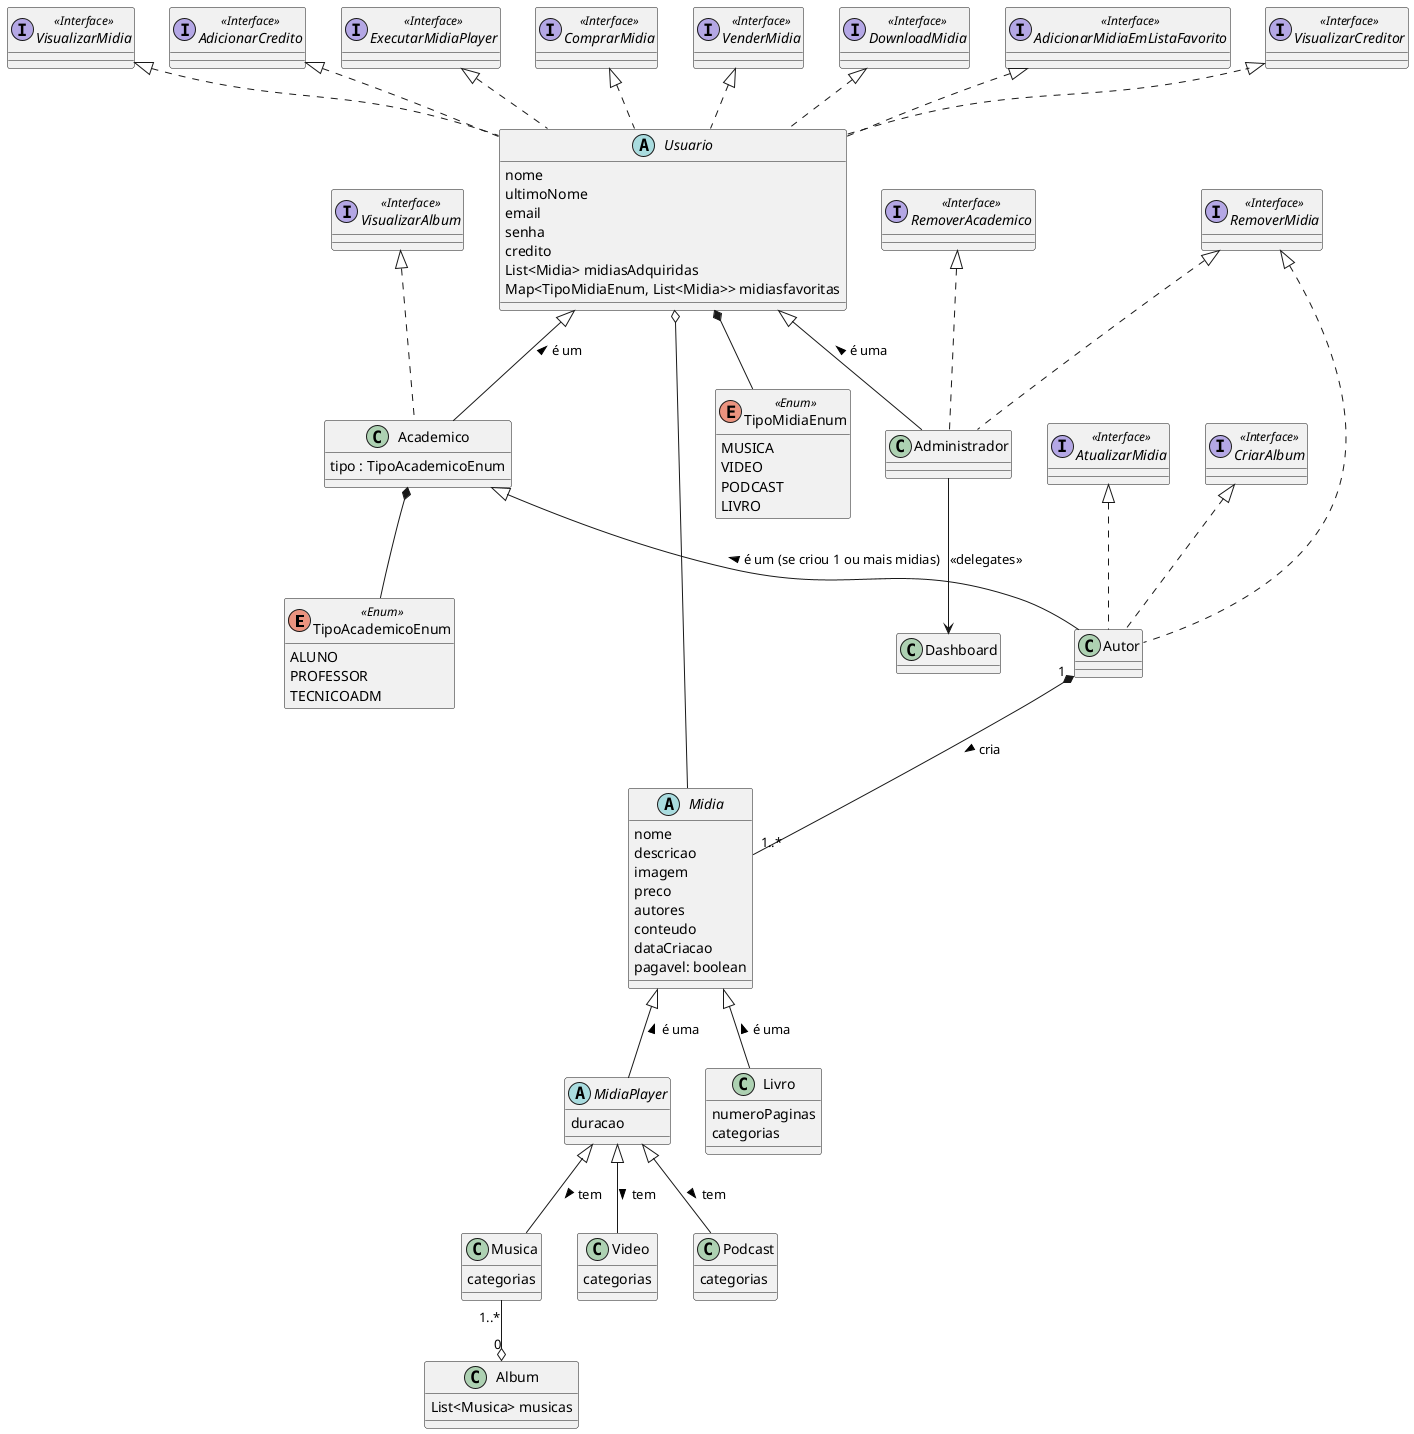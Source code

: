 @startuml class

enum TipoAcademicoEnum <<Enum>> {
  ALUNO
  PROFESSOR
  TECNICOADM
}

enum TipoMidiaEnum <<Enum>> {
  MUSICA
  VIDEO
  PODCAST
  LIVRO
}

abstract class Usuario {
  nome
  ultimoNome
  email
  senha
  credito
  List<Midia> midiasAdquiridas
  Map<TipoMidiaEnum, List<Midia>> midiasfavoritas
}

class Academico {
  tipo : TipoAcademicoEnum
}

class Administrador {}

class Album {
  List<Musica> musicas
}

abstract class Midia {
  nome
  descricao
  imagem
  preco
  autores
  conteudo
  dataCriacao
  pagavel: boolean
}

abstract class MidiaPlayer {
  duracao
}

class Dashboard {
}

class Livro {
  numeroPaginas
  categorias
}

class Musica {
  categorias
}

class Video {
  categorias
}

class Podcast {
  categorias
}

Autor "1" *-- "1..*" Midia : cria > 

Usuario o-- Midia

Academico *-- TipoAcademicoEnum
Usuario *-- TipoMidiaEnum

Usuario <|-- Academico : < é um
Academico <|-- Autor : < é um (se criou 1 ou mais midias)
Usuario <|-- Administrador: < é uma

Midia <|-- Livro  : < é uma
Midia <|-- MidiaPlayer : < é uma
MidiaPlayer <|-- Musica : tem >
MidiaPlayer <|-- Video : tem >
MidiaPlayer <|-- Podcast : tem >

Musica "1..*" --o "0" Album

interface VisualizarMidia <<Interface>> 
interface RemoverMidia <<Interface>> 
interface RemoverAcademico <<Interface>> 
interface AtualizarMidia <<Interface>> 
interface AdicionarCredito <<Interface>> 
interface CriarAlbum <<Interface>> 
interface VisualizarAlbum <<Interface>> 

VisualizarAlbum <|.. Academico
CriarAlbum <|.. Autor
AdicionarCredito <|.. Usuario
VisualizarMidia <|.. Usuario
RemoverMidia <|.. Autor
RemoverMidia <|.. Administrador
RemoverAcademico <|.. Administrador
AtualizarMidia <|.. Autor

interface ExecutarMidiaPlayer <<Interface>> 
interface ComprarMidia <<Interface>> 
interface VenderMidia <<Interface>> 
interface DownloadMidia <<Interface>> 
interface AdicionarMidiaEmListaFavorito <<Interface>> 
interface VisualizarCreditor <<Interface>> 
interface VisualizarCreditor <<Interface>> 

VisualizarCreditor <|.. Usuario
AdicionarMidiaEmListaFavorito <|.. Usuario
ExecutarMidiaPlayer <|.. Usuario
ComprarMidia <|.. Usuario
VenderMidia <|.. Usuario
DownloadMidia <|.. Usuario

Administrador --> Dashboard : <<delegates>>

hide Dashboard attributes
hide TipoAcademicoEnum methods
hide TipoMidiaEnum methods


@enduml
